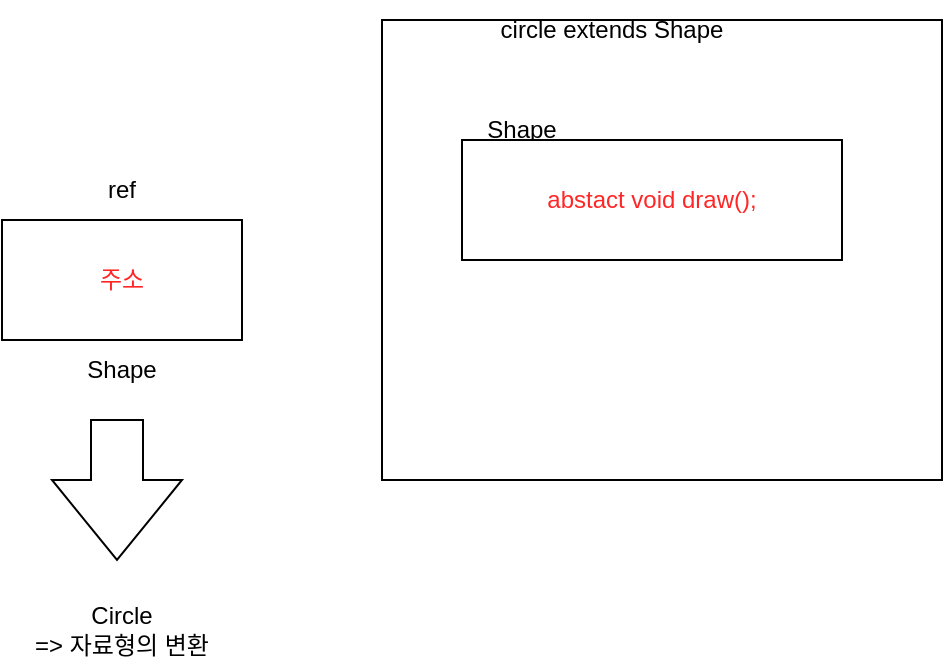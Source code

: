 <mxfile version="20.8.5" type="github">
  <diagram id="Q--KSRCFggLA7OU_PP-0" name="페이지-1">
    <mxGraphModel dx="1041" dy="989" grid="1" gridSize="10" guides="1" tooltips="1" connect="1" arrows="1" fold="1" page="1" pageScale="1" pageWidth="827" pageHeight="1169" math="0" shadow="0">
      <root>
        <mxCell id="0" />
        <mxCell id="1" parent="0" />
        <mxCell id="_Go22YW_cyLlZwOPECUk-1" value="&lt;font color=&quot;#ff2626&quot;&gt;주소&lt;/font&gt;" style="rounded=0;whiteSpace=wrap;html=1;" vertex="1" parent="1">
          <mxGeometry x="40" y="180" width="120" height="60" as="geometry" />
        </mxCell>
        <mxCell id="_Go22YW_cyLlZwOPECUk-2" value="Shape" style="text;html=1;strokeColor=none;fillColor=none;align=center;verticalAlign=middle;whiteSpace=wrap;rounded=0;" vertex="1" parent="1">
          <mxGeometry x="70" y="240" width="60" height="30" as="geometry" />
        </mxCell>
        <mxCell id="_Go22YW_cyLlZwOPECUk-5" value="" style="html=1;shadow=0;dashed=0;align=center;verticalAlign=middle;shape=mxgraph.arrows2.arrow;dy=0.6;dx=40;direction=south;notch=0;fontColor=#FF2626;" vertex="1" parent="1">
          <mxGeometry x="65" y="280" width="65" height="70" as="geometry" />
        </mxCell>
        <mxCell id="_Go22YW_cyLlZwOPECUk-7" value="Circle&lt;br&gt;=&amp;gt; 자료형의 변환" style="text;html=1;strokeColor=none;fillColor=none;align=center;verticalAlign=middle;whiteSpace=wrap;rounded=0;" vertex="1" parent="1">
          <mxGeometry x="40" y="370" width="120" height="30" as="geometry" />
        </mxCell>
        <mxCell id="_Go22YW_cyLlZwOPECUk-9" value="ref" style="text;html=1;strokeColor=none;fillColor=none;align=center;verticalAlign=middle;whiteSpace=wrap;rounded=0;" vertex="1" parent="1">
          <mxGeometry x="70" y="150" width="60" height="30" as="geometry" />
        </mxCell>
        <mxCell id="_Go22YW_cyLlZwOPECUk-10" value="" style="rounded=0;whiteSpace=wrap;html=1;" vertex="1" parent="1">
          <mxGeometry x="230" y="80" width="280" height="230" as="geometry" />
        </mxCell>
        <mxCell id="_Go22YW_cyLlZwOPECUk-11" value="circle extends Shape" style="text;html=1;strokeColor=none;fillColor=none;align=center;verticalAlign=middle;whiteSpace=wrap;rounded=0;" vertex="1" parent="1">
          <mxGeometry x="260" y="70" width="170" height="30" as="geometry" />
        </mxCell>
        <mxCell id="_Go22YW_cyLlZwOPECUk-12" value="Shape" style="text;html=1;strokeColor=none;fillColor=none;align=center;verticalAlign=middle;whiteSpace=wrap;rounded=0;" vertex="1" parent="1">
          <mxGeometry x="270" y="120" width="60" height="30" as="geometry" />
        </mxCell>
        <mxCell id="_Go22YW_cyLlZwOPECUk-13" value="&lt;font color=&quot;#ff2626&quot;&gt;abstact void draw();&lt;/font&gt;" style="rounded=0;whiteSpace=wrap;html=1;" vertex="1" parent="1">
          <mxGeometry x="270" y="140" width="190" height="60" as="geometry" />
        </mxCell>
      </root>
    </mxGraphModel>
  </diagram>
</mxfile>
